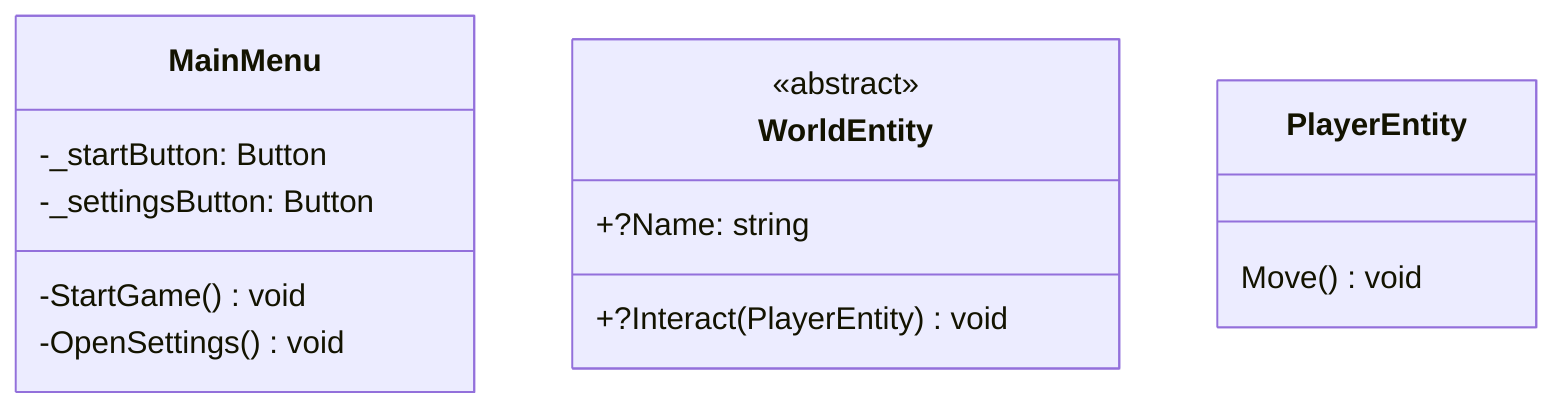 classDiagram
    class MainMenu {
        -_startButton: Button
        -_settingsButton: Button
        
        -StartGame() void
        -OpenSettings() void
    }
    
    class WorldEntity {
        <<abstract>>
        
        +?Name: string
        
        +?Interact(PlayerEntity) void
    }
    
    class PlayerEntity {
        
        
        Move() void
    }